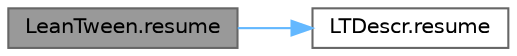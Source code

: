 digraph "LeanTween.resume"
{
 // LATEX_PDF_SIZE
  bgcolor="transparent";
  edge [fontname=Helvetica,fontsize=10,labelfontname=Helvetica,labelfontsize=10];
  node [fontname=Helvetica,fontsize=10,shape=box,height=0.2,width=0.4];
  rankdir="LR";
  Node1 [id="Node000001",label="LeanTween.resume",height=0.2,width=0.4,color="gray40", fillcolor="grey60", style="filled", fontcolor="black",tooltip="Resume all the tweens on a GameObject."];
  Node1 -> Node2 [id="edge1_Node000001_Node000002",color="steelblue1",style="solid",tooltip=" "];
  Node2 [id="Node000002",label="LTDescr.resume",height=0.2,width=0.4,color="grey40", fillcolor="white", style="filled",URL="$class_l_t_descr.html#a4dc72935b9f6597b342310e977c7cd1c",tooltip=" "];
}

